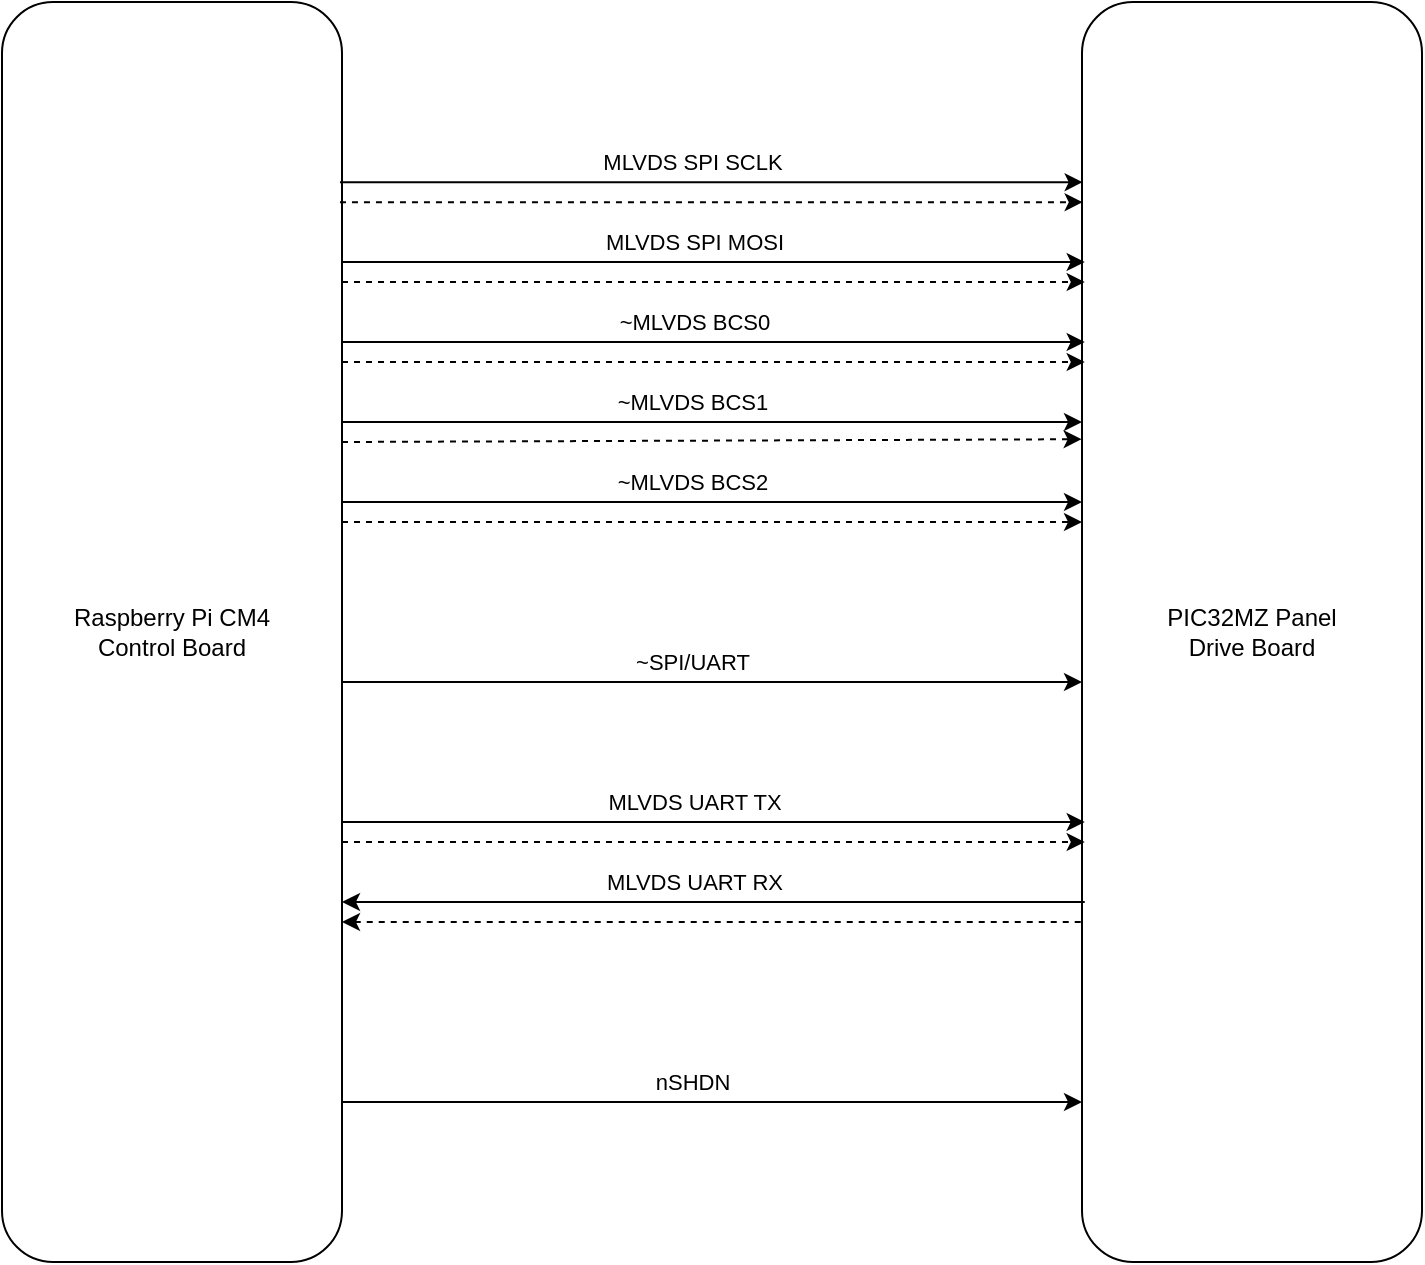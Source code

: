<mxfile version="13.6.5" type="device"><diagram id="7CKc92qq7kR3Z1OnDF6z" name="Page-1"><mxGraphModel dx="1008" dy="488" grid="1" gridSize="10" guides="1" tooltips="1" connect="1" arrows="1" fold="1" page="1" pageScale="1" pageWidth="850" pageHeight="1100" math="0" shadow="0"><root><mxCell id="0"/><mxCell id="1" parent="0"/><mxCell id="QpPBGRabFFLyQ0R6nucz-1" value="Raspberry Pi CM4&lt;br&gt;Control Board" style="rounded=1;whiteSpace=wrap;html=1;" vertex="1" parent="1"><mxGeometry x="80" y="100" width="170" height="630" as="geometry"/></mxCell><mxCell id="QpPBGRabFFLyQ0R6nucz-2" value="PIC32MZ Panel&lt;br&gt;Drive Board" style="rounded=1;whiteSpace=wrap;html=1;" vertex="1" parent="1"><mxGeometry x="620" y="100" width="170" height="630" as="geometry"/></mxCell><mxCell id="QpPBGRabFFLyQ0R6nucz-3" value="" style="endArrow=classic;html=1;exitX=0.994;exitY=0.143;exitDx=0;exitDy=0;exitPerimeter=0;entryX=0.002;entryY=0.143;entryDx=0;entryDy=0;entryPerimeter=0;" edge="1" parent="1" source="QpPBGRabFFLyQ0R6nucz-1" target="QpPBGRabFFLyQ0R6nucz-2"><mxGeometry width="50" height="50" relative="1" as="geometry"><mxPoint x="320" y="320" as="sourcePoint"/><mxPoint x="370" y="270" as="targetPoint"/></mxGeometry></mxCell><mxCell id="QpPBGRabFFLyQ0R6nucz-5" value="MLVDS SPI SCLK" style="edgeLabel;html=1;align=center;verticalAlign=middle;resizable=0;points=[];" vertex="1" connectable="0" parent="QpPBGRabFFLyQ0R6nucz-3"><mxGeometry x="-0.051" y="1" relative="1" as="geometry"><mxPoint x="-0.38" y="-9.09" as="offset"/></mxGeometry></mxCell><mxCell id="QpPBGRabFFLyQ0R6nucz-4" value="" style="endArrow=classic;html=1;exitX=0.994;exitY=0.143;exitDx=0;exitDy=0;exitPerimeter=0;entryX=0.002;entryY=0.143;entryDx=0;entryDy=0;entryPerimeter=0;dashed=1;" edge="1" parent="1"><mxGeometry width="50" height="50" relative="1" as="geometry"><mxPoint x="248.98" y="200.09" as="sourcePoint"/><mxPoint x="620.34" y="200.09" as="targetPoint"/></mxGeometry></mxCell><mxCell id="QpPBGRabFFLyQ0R6nucz-6" value="" style="endArrow=classic;html=1;exitX=0.994;exitY=0.143;exitDx=0;exitDy=0;exitPerimeter=0;entryX=0.002;entryY=0.143;entryDx=0;entryDy=0;entryPerimeter=0;" edge="1" parent="1"><mxGeometry width="50" height="50" relative="1" as="geometry"><mxPoint x="250.0" y="230.0" as="sourcePoint"/><mxPoint x="621.36" y="230.0" as="targetPoint"/></mxGeometry></mxCell><mxCell id="QpPBGRabFFLyQ0R6nucz-7" value="MLVDS SPI MOSI" style="edgeLabel;html=1;align=center;verticalAlign=middle;resizable=0;points=[];" vertex="1" connectable="0" parent="QpPBGRabFFLyQ0R6nucz-6"><mxGeometry x="-0.051" y="1" relative="1" as="geometry"><mxPoint x="-0.38" y="-9.09" as="offset"/></mxGeometry></mxCell><mxCell id="QpPBGRabFFLyQ0R6nucz-8" value="" style="endArrow=classic;html=1;exitX=0.994;exitY=0.143;exitDx=0;exitDy=0;exitPerimeter=0;entryX=0.002;entryY=0.143;entryDx=0;entryDy=0;entryPerimeter=0;dashed=1;" edge="1" parent="1"><mxGeometry width="50" height="50" relative="1" as="geometry"><mxPoint x="250.0" y="240.0" as="sourcePoint"/><mxPoint x="621.36" y="240.0" as="targetPoint"/></mxGeometry></mxCell><mxCell id="QpPBGRabFFLyQ0R6nucz-9" value="" style="endArrow=classic;html=1;exitX=0.994;exitY=0.143;exitDx=0;exitDy=0;exitPerimeter=0;entryX=0.002;entryY=0.143;entryDx=0;entryDy=0;entryPerimeter=0;" edge="1" parent="1"><mxGeometry width="50" height="50" relative="1" as="geometry"><mxPoint x="250" y="270" as="sourcePoint"/><mxPoint x="621.36" y="270" as="targetPoint"/></mxGeometry></mxCell><mxCell id="QpPBGRabFFLyQ0R6nucz-10" value="~MLVDS&amp;nbsp;BCS0" style="edgeLabel;html=1;align=center;verticalAlign=middle;resizable=0;points=[];" vertex="1" connectable="0" parent="QpPBGRabFFLyQ0R6nucz-9"><mxGeometry x="-0.051" y="1" relative="1" as="geometry"><mxPoint x="-0.38" y="-9.09" as="offset"/></mxGeometry></mxCell><mxCell id="QpPBGRabFFLyQ0R6nucz-11" value="" style="endArrow=classic;html=1;exitX=0.994;exitY=0.143;exitDx=0;exitDy=0;exitPerimeter=0;entryX=0.002;entryY=0.143;entryDx=0;entryDy=0;entryPerimeter=0;dashed=1;" edge="1" parent="1"><mxGeometry width="50" height="50" relative="1" as="geometry"><mxPoint x="250" y="280" as="sourcePoint"/><mxPoint x="621.36" y="280" as="targetPoint"/></mxGeometry></mxCell><mxCell id="QpPBGRabFFLyQ0R6nucz-12" value="" style="endArrow=classic;html=1;exitX=0.994;exitY=0.143;exitDx=0;exitDy=0;exitPerimeter=0;" edge="1" parent="1"><mxGeometry width="50" height="50" relative="1" as="geometry"><mxPoint x="250" y="310" as="sourcePoint"/><mxPoint x="620" y="310" as="targetPoint"/></mxGeometry></mxCell><mxCell id="QpPBGRabFFLyQ0R6nucz-13" value="~MLVDS BCS1" style="edgeLabel;html=1;align=center;verticalAlign=middle;resizable=0;points=[];" vertex="1" connectable="0" parent="QpPBGRabFFLyQ0R6nucz-12"><mxGeometry x="-0.051" y="1" relative="1" as="geometry"><mxPoint x="-0.83" y="-9.09" as="offset"/></mxGeometry></mxCell><mxCell id="QpPBGRabFFLyQ0R6nucz-14" value="" style="endArrow=classic;html=1;exitX=0.994;exitY=0.143;exitDx=0;exitDy=0;exitPerimeter=0;dashed=1;entryX=-0.001;entryY=0.347;entryDx=0;entryDy=0;entryPerimeter=0;" edge="1" parent="1" target="QpPBGRabFFLyQ0R6nucz-2"><mxGeometry width="50" height="50" relative="1" as="geometry"><mxPoint x="250" y="320" as="sourcePoint"/><mxPoint x="830" y="320" as="targetPoint"/></mxGeometry></mxCell><mxCell id="QpPBGRabFFLyQ0R6nucz-15" value="" style="endArrow=classic;html=1;exitX=0.994;exitY=0.143;exitDx=0;exitDy=0;exitPerimeter=0;" edge="1" parent="1"><mxGeometry width="50" height="50" relative="1" as="geometry"><mxPoint x="250" y="350" as="sourcePoint"/><mxPoint x="620" y="350" as="targetPoint"/></mxGeometry></mxCell><mxCell id="QpPBGRabFFLyQ0R6nucz-16" value="~MLVDS BCS2" style="edgeLabel;html=1;align=center;verticalAlign=middle;resizable=0;points=[];" vertex="1" connectable="0" parent="QpPBGRabFFLyQ0R6nucz-15"><mxGeometry x="-0.051" y="1" relative="1" as="geometry"><mxPoint x="-0.83" y="-9.09" as="offset"/></mxGeometry></mxCell><mxCell id="QpPBGRabFFLyQ0R6nucz-17" value="" style="endArrow=classic;html=1;exitX=0.994;exitY=0.143;exitDx=0;exitDy=0;exitPerimeter=0;dashed=1;" edge="1" parent="1"><mxGeometry width="50" height="50" relative="1" as="geometry"><mxPoint x="250" y="360" as="sourcePoint"/><mxPoint x="620" y="360" as="targetPoint"/></mxGeometry></mxCell><mxCell id="QpPBGRabFFLyQ0R6nucz-24" value="" style="endArrow=classic;html=1;exitX=0.994;exitY=0.143;exitDx=0;exitDy=0;exitPerimeter=0;entryX=0.002;entryY=0.143;entryDx=0;entryDy=0;entryPerimeter=0;" edge="1" parent="1"><mxGeometry width="50" height="50" relative="1" as="geometry"><mxPoint x="250" y="510" as="sourcePoint"/><mxPoint x="621.36" y="510" as="targetPoint"/></mxGeometry></mxCell><mxCell id="QpPBGRabFFLyQ0R6nucz-25" value="MLVDS UART TX" style="edgeLabel;html=1;align=center;verticalAlign=middle;resizable=0;points=[];" vertex="1" connectable="0" parent="QpPBGRabFFLyQ0R6nucz-24"><mxGeometry x="-0.051" y="1" relative="1" as="geometry"><mxPoint x="-0.38" y="-9.09" as="offset"/></mxGeometry></mxCell><mxCell id="QpPBGRabFFLyQ0R6nucz-26" value="" style="endArrow=classic;html=1;exitX=0.994;exitY=0.143;exitDx=0;exitDy=0;exitPerimeter=0;entryX=0.002;entryY=0.143;entryDx=0;entryDy=0;entryPerimeter=0;dashed=1;" edge="1" parent="1"><mxGeometry width="50" height="50" relative="1" as="geometry"><mxPoint x="250" y="520" as="sourcePoint"/><mxPoint x="621.36" y="520" as="targetPoint"/></mxGeometry></mxCell><mxCell id="QpPBGRabFFLyQ0R6nucz-27" value="" style="endArrow=none;html=1;exitX=0.994;exitY=0.143;exitDx=0;exitDy=0;exitPerimeter=0;entryX=0.002;entryY=0.143;entryDx=0;entryDy=0;entryPerimeter=0;endFill=0;startArrow=classic;startFill=1;" edge="1" parent="1"><mxGeometry width="50" height="50" relative="1" as="geometry"><mxPoint x="250" y="550" as="sourcePoint"/><mxPoint x="621.36" y="550" as="targetPoint"/></mxGeometry></mxCell><mxCell id="QpPBGRabFFLyQ0R6nucz-28" value="MLVDS UART RX" style="edgeLabel;html=1;align=center;verticalAlign=middle;resizable=0;points=[];" vertex="1" connectable="0" parent="QpPBGRabFFLyQ0R6nucz-27"><mxGeometry x="-0.051" y="1" relative="1" as="geometry"><mxPoint x="-0.38" y="-9.09" as="offset"/></mxGeometry></mxCell><mxCell id="QpPBGRabFFLyQ0R6nucz-29" value="" style="endArrow=none;html=1;exitX=0.994;exitY=0.143;exitDx=0;exitDy=0;exitPerimeter=0;entryX=0.002;entryY=0.143;entryDx=0;entryDy=0;entryPerimeter=0;dashed=1;startArrow=classic;startFill=1;endFill=0;" edge="1" parent="1"><mxGeometry width="50" height="50" relative="1" as="geometry"><mxPoint x="250" y="560" as="sourcePoint"/><mxPoint x="621.36" y="560" as="targetPoint"/></mxGeometry></mxCell><mxCell id="QpPBGRabFFLyQ0R6nucz-31" value="" style="endArrow=classic;html=1;exitX=0.994;exitY=0.143;exitDx=0;exitDy=0;exitPerimeter=0;" edge="1" parent="1"><mxGeometry width="50" height="50" relative="1" as="geometry"><mxPoint x="250" y="440" as="sourcePoint"/><mxPoint x="620" y="440" as="targetPoint"/></mxGeometry></mxCell><mxCell id="QpPBGRabFFLyQ0R6nucz-32" value="~SPI/UART" style="edgeLabel;html=1;align=center;verticalAlign=middle;resizable=0;points=[];" vertex="1" connectable="0" parent="QpPBGRabFFLyQ0R6nucz-31"><mxGeometry x="-0.051" y="1" relative="1" as="geometry"><mxPoint x="-0.83" y="-9.09" as="offset"/></mxGeometry></mxCell><mxCell id="QpPBGRabFFLyQ0R6nucz-33" value="" style="endArrow=classic;html=1;exitX=0.994;exitY=0.143;exitDx=0;exitDy=0;exitPerimeter=0;" edge="1" parent="1"><mxGeometry width="50" height="50" relative="1" as="geometry"><mxPoint x="250" y="650" as="sourcePoint"/><mxPoint x="620" y="650" as="targetPoint"/></mxGeometry></mxCell><mxCell id="QpPBGRabFFLyQ0R6nucz-34" value="nSHDN" style="edgeLabel;html=1;align=center;verticalAlign=middle;resizable=0;points=[];" vertex="1" connectable="0" parent="QpPBGRabFFLyQ0R6nucz-33"><mxGeometry x="-0.051" y="1" relative="1" as="geometry"><mxPoint x="-0.83" y="-9.09" as="offset"/></mxGeometry></mxCell></root></mxGraphModel></diagram></mxfile>